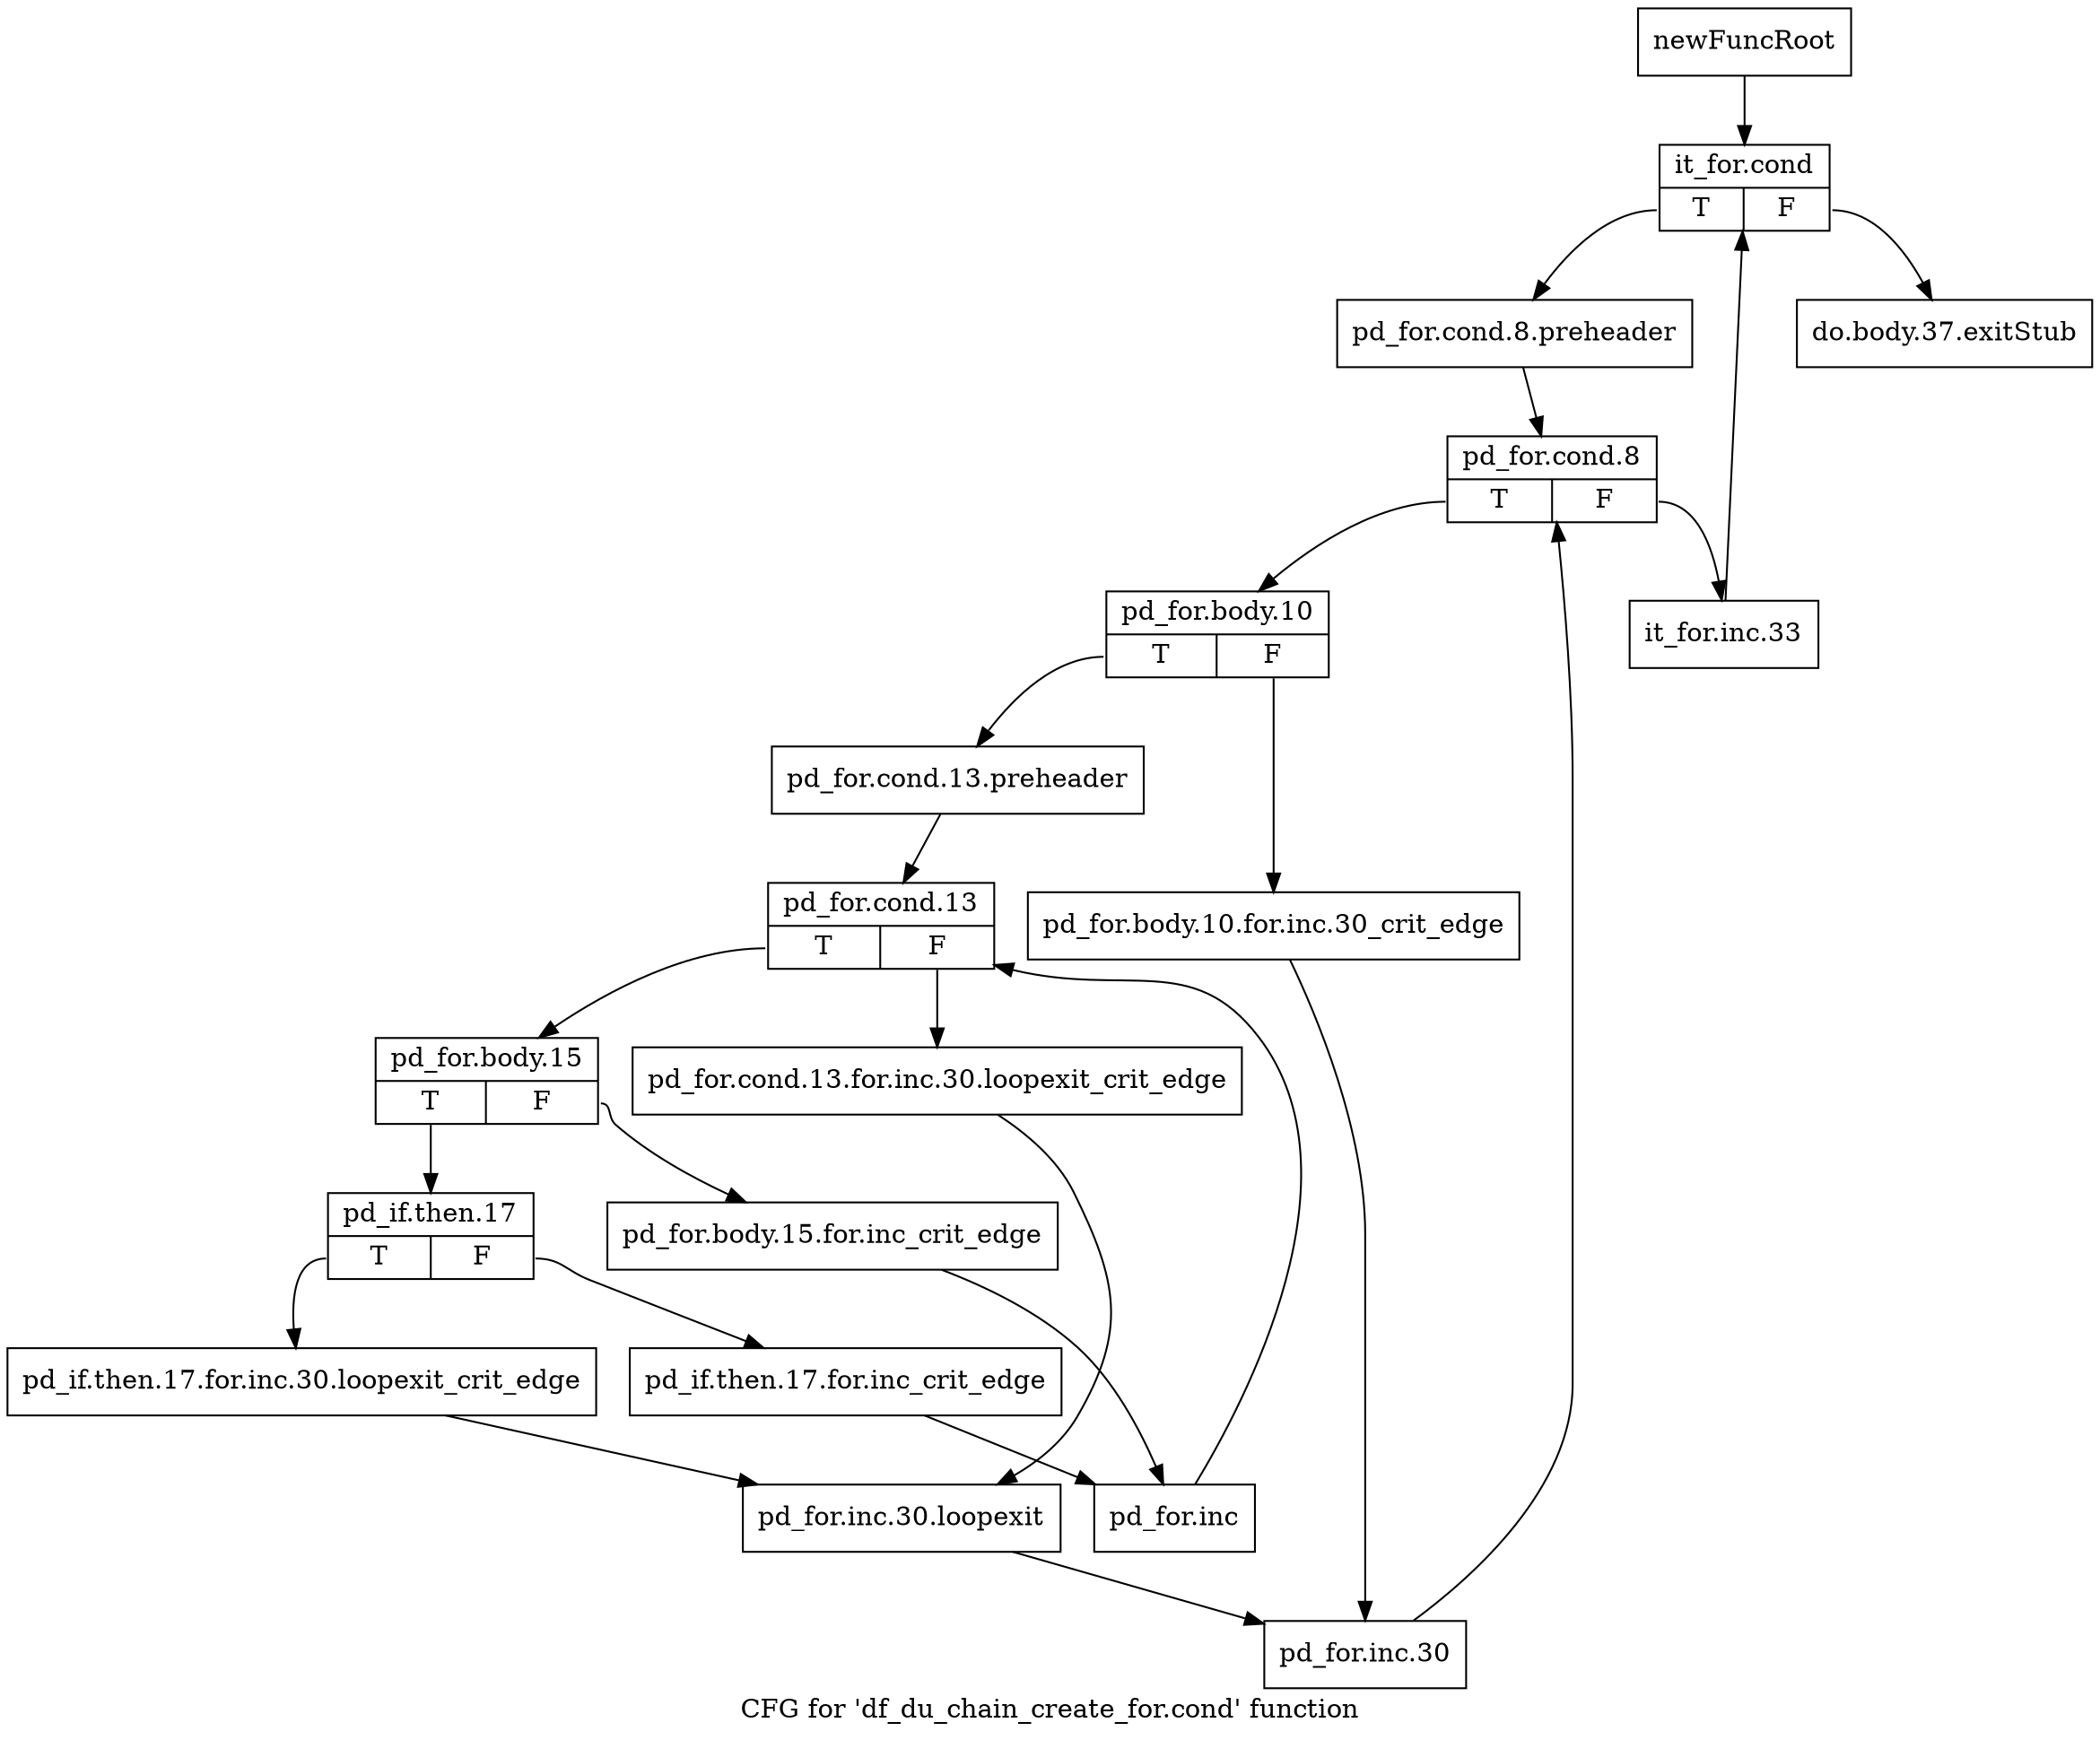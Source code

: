 digraph "CFG for 'df_du_chain_create_for.cond' function" {
	label="CFG for 'df_du_chain_create_for.cond' function";

	Node0xab24180 [shape=record,label="{newFuncRoot}"];
	Node0xab24180 -> Node0xab24220;
	Node0xab241d0 [shape=record,label="{do.body.37.exitStub}"];
	Node0xab24220 [shape=record,label="{it_for.cond|{<s0>T|<s1>F}}"];
	Node0xab24220:s0 -> Node0xab24270;
	Node0xab24220:s1 -> Node0xab241d0;
	Node0xab24270 [shape=record,label="{pd_for.cond.8.preheader}"];
	Node0xab24270 -> Node0xab242c0;
	Node0xab242c0 [shape=record,label="{pd_for.cond.8|{<s0>T|<s1>F}}"];
	Node0xab242c0:s0 -> Node0xab24360;
	Node0xab242c0:s1 -> Node0xab24310;
	Node0xab24310 [shape=record,label="{it_for.inc.33}"];
	Node0xab24310 -> Node0xab24220;
	Node0xab24360 [shape=record,label="{pd_for.body.10|{<s0>T|<s1>F}}"];
	Node0xab24360:s0 -> Node0xab24400;
	Node0xab24360:s1 -> Node0xab243b0;
	Node0xab243b0 [shape=record,label="{pd_for.body.10.for.inc.30_crit_edge}"];
	Node0xab243b0 -> Node0xab24720;
	Node0xab24400 [shape=record,label="{pd_for.cond.13.preheader}"];
	Node0xab24400 -> Node0xab24450;
	Node0xab24450 [shape=record,label="{pd_for.cond.13|{<s0>T|<s1>F}}"];
	Node0xab24450:s0 -> Node0xab244f0;
	Node0xab24450:s1 -> Node0xab244a0;
	Node0xab244a0 [shape=record,label="{pd_for.cond.13.for.inc.30.loopexit_crit_edge}"];
	Node0xab244a0 -> Node0xab246d0;
	Node0xab244f0 [shape=record,label="{pd_for.body.15|{<s0>T|<s1>F}}"];
	Node0xab244f0:s0 -> Node0xab24590;
	Node0xab244f0:s1 -> Node0xab24540;
	Node0xab24540 [shape=record,label="{pd_for.body.15.for.inc_crit_edge}"];
	Node0xab24540 -> Node0xab24630;
	Node0xab24590 [shape=record,label="{pd_if.then.17|{<s0>T|<s1>F}}"];
	Node0xab24590:s0 -> Node0xab24680;
	Node0xab24590:s1 -> Node0xab245e0;
	Node0xab245e0 [shape=record,label="{pd_if.then.17.for.inc_crit_edge}"];
	Node0xab245e0 -> Node0xab24630;
	Node0xab24630 [shape=record,label="{pd_for.inc}"];
	Node0xab24630 -> Node0xab24450;
	Node0xab24680 [shape=record,label="{pd_if.then.17.for.inc.30.loopexit_crit_edge}"];
	Node0xab24680 -> Node0xab246d0;
	Node0xab246d0 [shape=record,label="{pd_for.inc.30.loopexit}"];
	Node0xab246d0 -> Node0xab24720;
	Node0xab24720 [shape=record,label="{pd_for.inc.30}"];
	Node0xab24720 -> Node0xab242c0;
}
